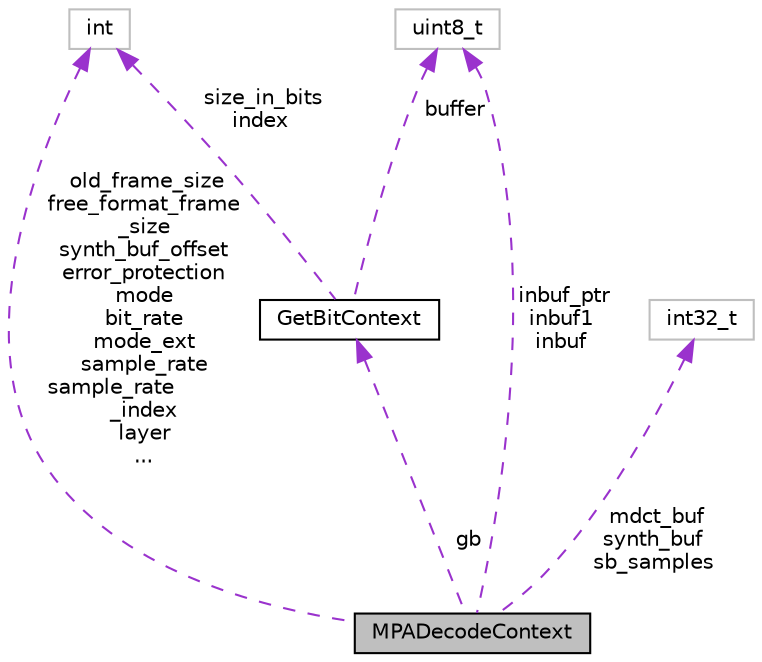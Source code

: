 digraph "MPADecodeContext"
{
  bgcolor="transparent";
  edge [fontname="Helvetica",fontsize="10",labelfontname="Helvetica",labelfontsize="10"];
  node [fontname="Helvetica",fontsize="10",shape=record];
  Node1 [label="MPADecodeContext",height=0.2,width=0.4,color="black", fillcolor="grey75", style="filled", fontcolor="black"];
  Node2 -> Node1 [dir="back",color="darkorchid3",fontsize="10",style="dashed",label=" gb" ,fontname="Helvetica"];
  Node2 [label="GetBitContext",height=0.2,width=0.4,color="black",URL="$structGetBitContext.html"];
  Node3 -> Node2 [dir="back",color="darkorchid3",fontsize="10",style="dashed",label=" size_in_bits\nindex" ,fontname="Helvetica"];
  Node3 [label="int",height=0.2,width=0.4,color="grey75"];
  Node4 -> Node2 [dir="back",color="darkorchid3",fontsize="10",style="dashed",label=" buffer" ,fontname="Helvetica"];
  Node4 [label="uint8_t",height=0.2,width=0.4,color="grey75"];
  Node5 -> Node1 [dir="back",color="darkorchid3",fontsize="10",style="dashed",label=" mdct_buf\nsynth_buf\nsb_samples" ,fontname="Helvetica"];
  Node5 [label="int32_t",height=0.2,width=0.4,color="grey75"];
  Node3 -> Node1 [dir="back",color="darkorchid3",fontsize="10",style="dashed",label=" old_frame_size\nfree_format_frame\l_size\nsynth_buf_offset\nerror_protection\nmode\nbit_rate\nmode_ext\nsample_rate\nsample_rate\l_index\nlayer\n..." ,fontname="Helvetica"];
  Node4 -> Node1 [dir="back",color="darkorchid3",fontsize="10",style="dashed",label=" inbuf_ptr\ninbuf1\ninbuf" ,fontname="Helvetica"];
}

